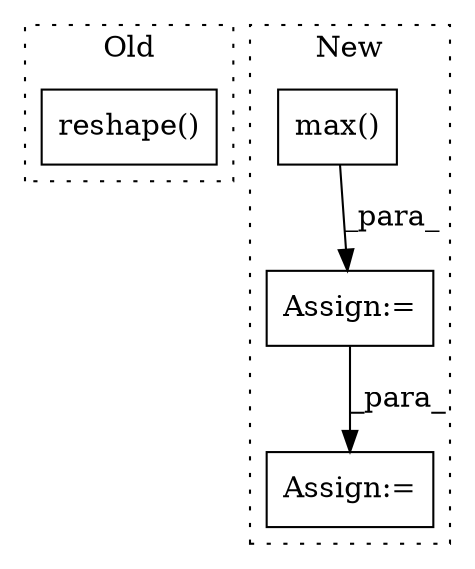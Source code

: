 digraph G {
subgraph cluster0 {
1 [label="reshape()" a="75" s="1271,1297" l="12,1" shape="box"];
label = "Old";
style="dotted";
}
subgraph cluster1 {
2 [label="max()" a="75" s="640,728" l="8,1" shape="box"];
3 [label="Assign:=" a="68" s="1006" l="3" shape="box"];
4 [label="Assign:=" a="68" s="1035" l="3" shape="box"];
label = "New";
style="dotted";
}
2 -> 3 [label="_para_"];
3 -> 4 [label="_para_"];
}